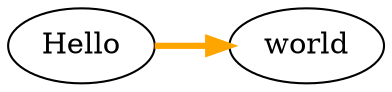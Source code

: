digraph {
  rankdir=LR;
  
  hello [ label = "Hello" ];
  hello -> world [ color="orange", penwidth=3.0 ];
}